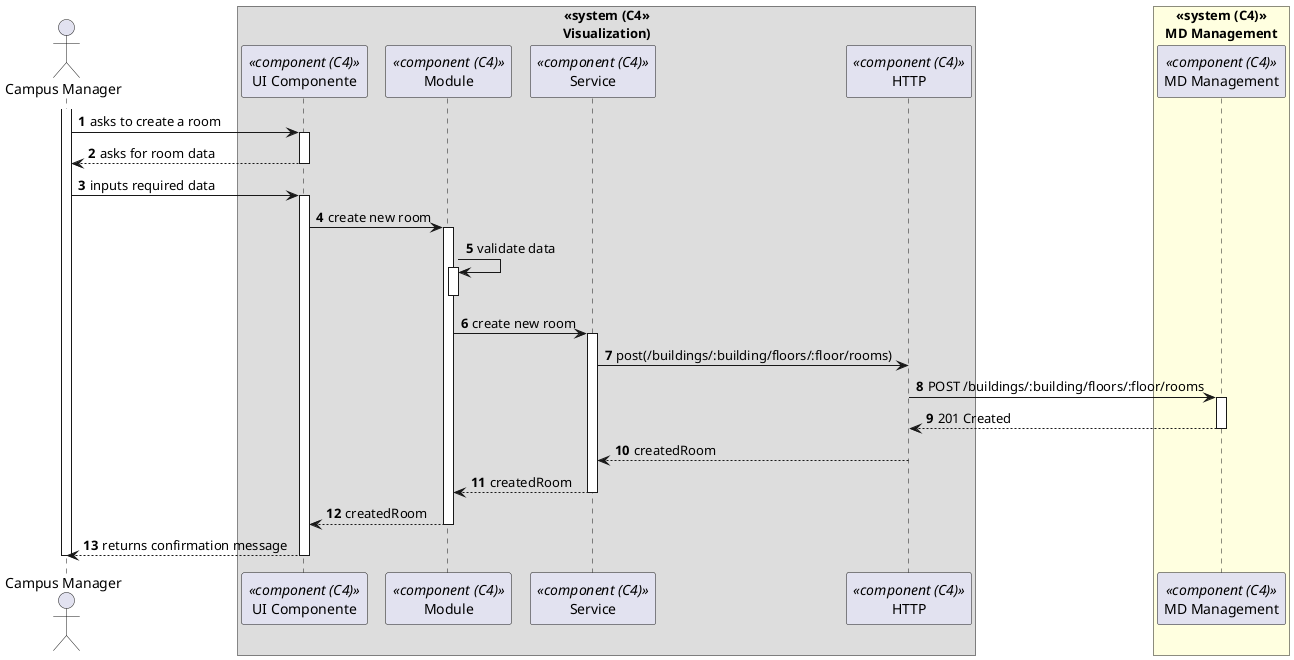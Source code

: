 @startuml process-view
autonumber
skinparam DefaultTextAlignment<<center>> center

actor CM as "Campus Manager"
box "<<system (C4>>\nVisualization)"<<center>>
  participant CMP as "UI Componente" <<component (C4)>>
    participant CMP as "UI Component" <<component (C4)>>
  participant MOD as "Module" <<component (C4)>>
  participant SRV as "Service" <<component (C4)>>
  participant HTTP as "HTTP" <<component (C4)>>
end box

box "<<system (C4)>>\nMD Management" <<center>>#LightYellow
  participant MDM as "MD Management" <<component (C4)>>
end box

activate CM

CM -> CMP : asks to create a room
activate CMP

CM <-- CMP : asks for room data
deactivate CMP

CM -> CMP : inputs required data
activate CMP

CMP -> MOD : create new room
activate MOD
MOD -> MOD : validate data
activate MOD
deactivate MOD

MOD -> SRV : create new room
activate SRV
SRV -> HTTP : post(/buildings/:building/floors/:floor/rooms)

HTTP -> MDM : POST /buildings/:building/floors/:floor/rooms
activate MDM
MDM --> HTTP : 201 Created
deactivate MDM

HTTP --> SRV : createdRoom
deactivate HTTP

SRV --> MOD : createdRoom
deactivate SRV
MOD --> CMP : createdRoom
deactivate MOD

CM <-- CMP : returns confirmation message
deactivate CMP

deactivate CM

@enduml
